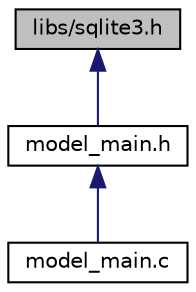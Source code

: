 digraph "libs/sqlite3.h"
{
  edge [fontname="Helvetica",fontsize="10",labelfontname="Helvetica",labelfontsize="10"];
  node [fontname="Helvetica",fontsize="10",shape=record];
  Node1 [label="libs/sqlite3.h",height=0.2,width=0.4,color="black", fillcolor="grey75", style="filled", fontcolor="black"];
  Node1 -> Node2 [dir="back",color="midnightblue",fontsize="10",style="solid",fontname="Helvetica"];
  Node2 [label="model_main.h",height=0.2,width=0.4,color="black", fillcolor="white", style="filled",URL="$model__main_8h.html"];
  Node2 -> Node3 [dir="back",color="midnightblue",fontsize="10",style="solid",fontname="Helvetica"];
  Node3 [label="model_main.c",height=0.2,width=0.4,color="black", fillcolor="white", style="filled",URL="$model__main_8c.html"];
}
